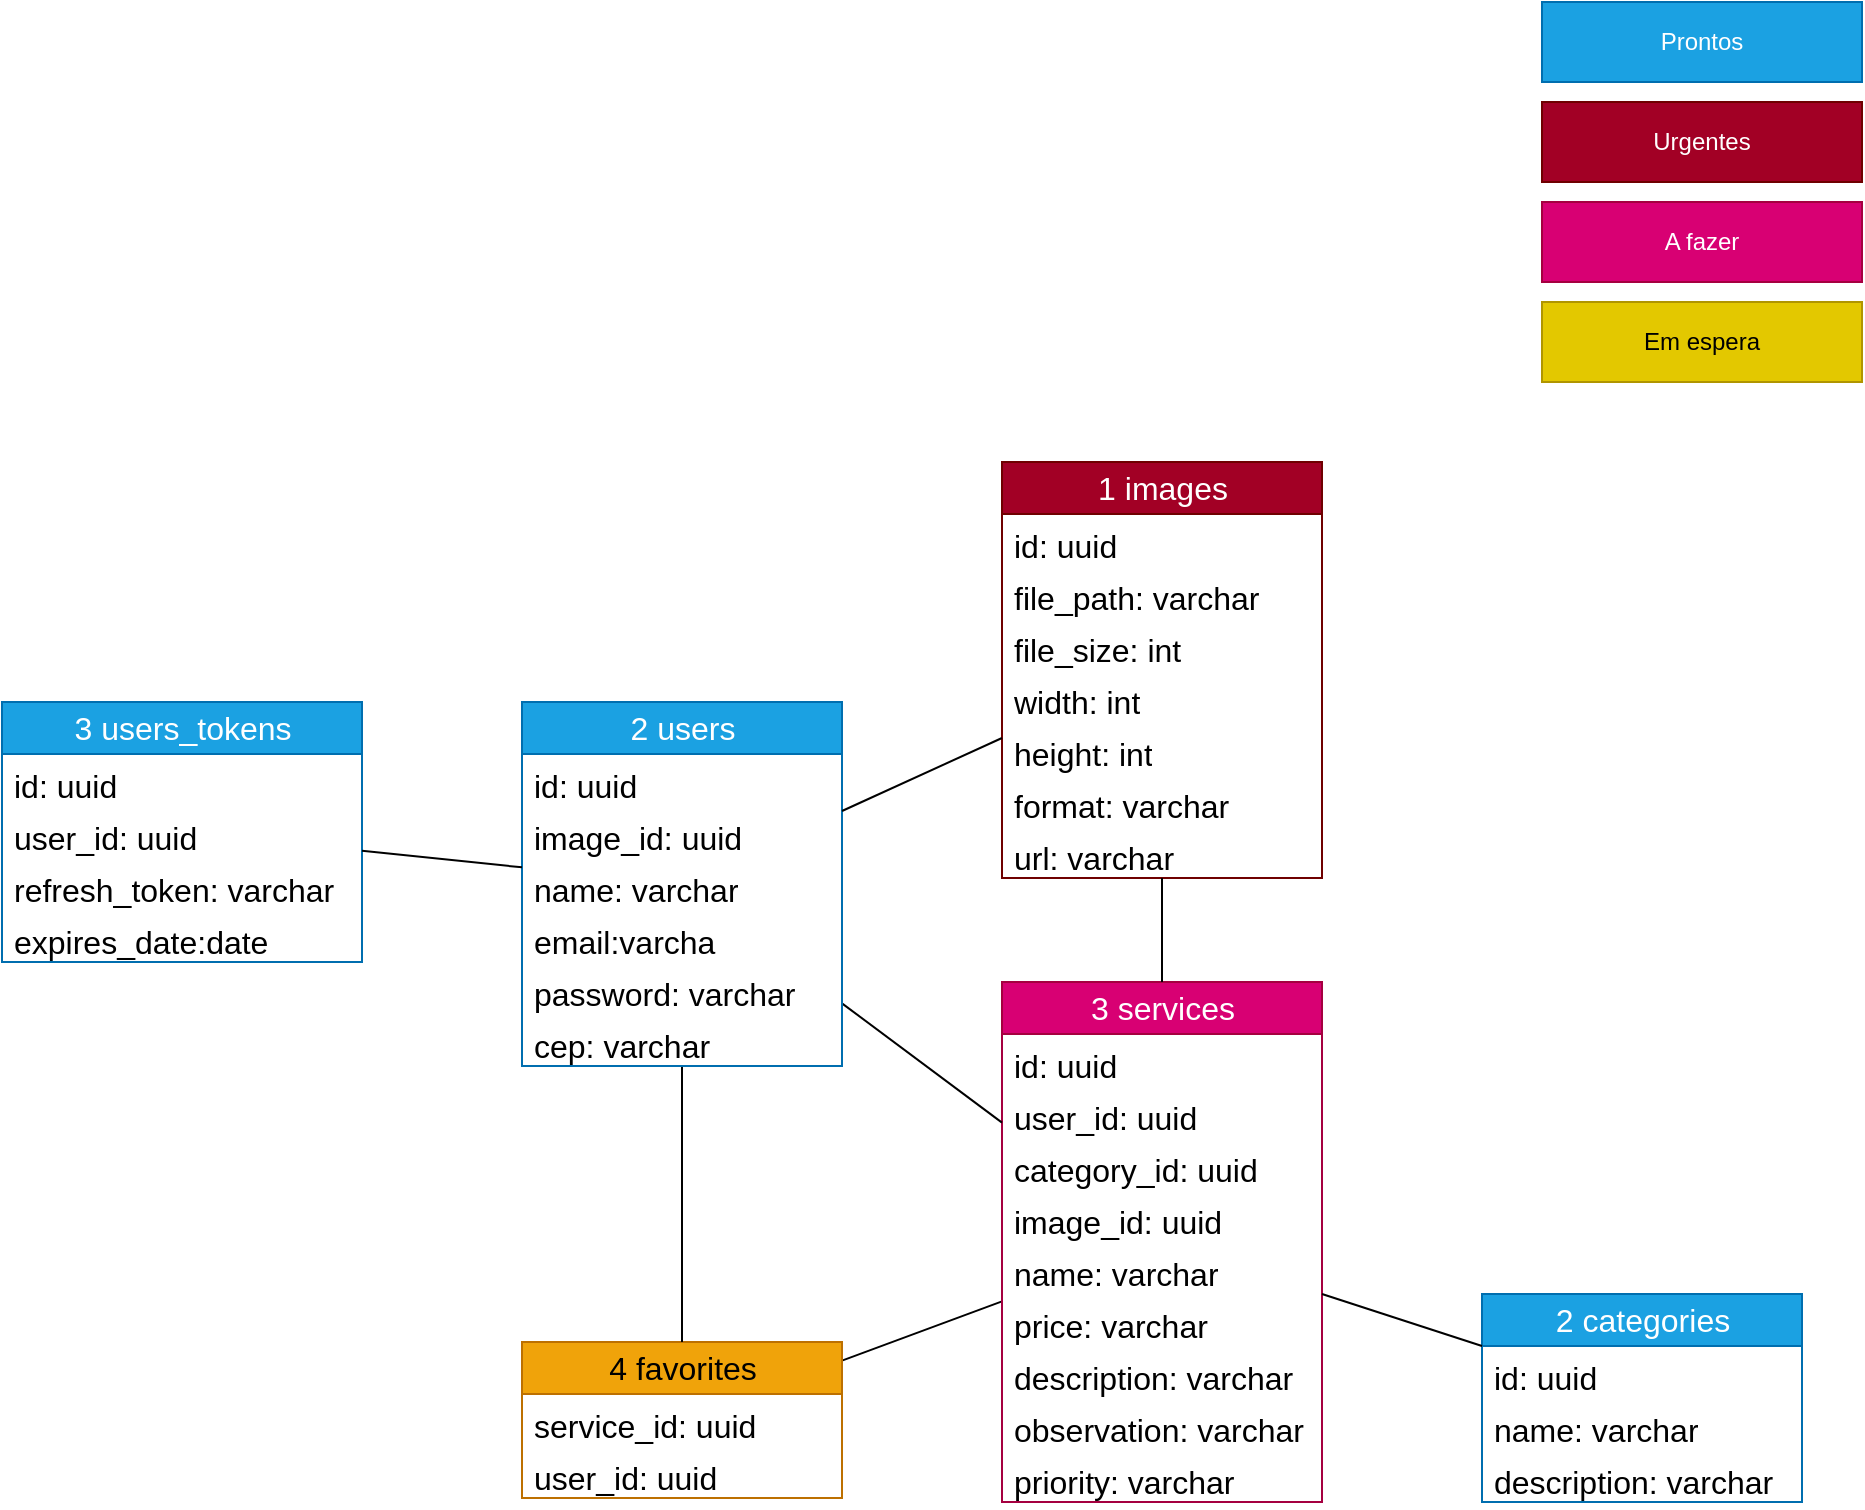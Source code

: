 <mxfile version="21.2.3" type="device">
  <diagram id="C5RBs43oDa-KdzZeNtuy" name="Page-1">
    <mxGraphModel dx="1257" dy="634" grid="1" gridSize="10" guides="1" tooltips="1" connect="1" arrows="1" fold="1" page="1" pageScale="1" pageWidth="1000" pageHeight="1000" math="0" shadow="0">
      <root>
        <mxCell id="WIyWlLk6GJQsqaUBKTNV-0" />
        <mxCell id="WIyWlLk6GJQsqaUBKTNV-1" parent="WIyWlLk6GJQsqaUBKTNV-0" />
        <mxCell id="Oy3YPZILx3Vt_OWlaft2-23" style="edgeStyle=none;curved=1;rounded=0;orthogonalLoop=1;jettySize=auto;html=1;fontSize=12;startSize=8;endSize=8;endArrow=none;endFill=0;" parent="WIyWlLk6GJQsqaUBKTNV-1" source="Oy3YPZILx3Vt_OWlaft2-8" target="Oy3YPZILx3Vt_OWlaft2-12" edge="1">
          <mxGeometry relative="1" as="geometry" />
        </mxCell>
        <mxCell id="Oy3YPZILx3Vt_OWlaft2-8" value="4 favorites" style="swimlane;fontStyle=0;childLayout=stackLayout;horizontal=1;startSize=26;fillColor=#f0a30a;horizontalStack=0;resizeParent=1;resizeParentMax=0;resizeLast=0;collapsible=1;marginBottom=0;html=1;fontSize=16;strokeColor=#BD7000;fontColor=#000000;" parent="WIyWlLk6GJQsqaUBKTNV-1" vertex="1">
          <mxGeometry x="320" y="680" width="160" height="78" as="geometry" />
        </mxCell>
        <mxCell id="Oy3YPZILx3Vt_OWlaft2-10" value="service_id: uuid" style="text;strokeColor=none;fillColor=none;align=left;verticalAlign=top;spacingLeft=4;spacingRight=4;overflow=hidden;rotatable=0;points=[[0,0.5],[1,0.5]];portConstraint=eastwest;whiteSpace=wrap;html=1;fontSize=16;" parent="Oy3YPZILx3Vt_OWlaft2-8" vertex="1">
          <mxGeometry y="26" width="160" height="26" as="geometry" />
        </mxCell>
        <mxCell id="Oy3YPZILx3Vt_OWlaft2-9" value="user_id: uuid" style="text;strokeColor=none;fillColor=none;align=left;verticalAlign=top;spacingLeft=4;spacingRight=4;overflow=hidden;rotatable=0;points=[[0,0.5],[1,0.5]];portConstraint=eastwest;whiteSpace=wrap;html=1;fontSize=16;" parent="Oy3YPZILx3Vt_OWlaft2-8" vertex="1">
          <mxGeometry y="52" width="160" height="26" as="geometry" />
        </mxCell>
        <mxCell id="Oy3YPZILx3Vt_OWlaft2-12" value="3 services" style="swimlane;fontStyle=0;childLayout=stackLayout;horizontal=1;startSize=26;fillColor=#d80073;horizontalStack=0;resizeParent=1;resizeParentMax=0;resizeLast=0;collapsible=1;marginBottom=0;html=1;fontSize=16;fontColor=#ffffff;strokeColor=#A50040;" parent="WIyWlLk6GJQsqaUBKTNV-1" vertex="1">
          <mxGeometry x="560" y="500" width="160" height="260" as="geometry">
            <mxRectangle x="360" y="280" width="100" height="30" as="alternateBounds" />
          </mxGeometry>
        </mxCell>
        <mxCell id="Oy3YPZILx3Vt_OWlaft2-13" value="id: uuid" style="text;strokeColor=none;fillColor=none;align=left;verticalAlign=top;spacingLeft=4;spacingRight=4;overflow=hidden;rotatable=0;points=[[0,0.5],[1,0.5]];portConstraint=eastwest;whiteSpace=wrap;html=1;fontSize=16;" parent="Oy3YPZILx3Vt_OWlaft2-12" vertex="1">
          <mxGeometry y="26" width="160" height="26" as="geometry" />
        </mxCell>
        <mxCell id="Oy3YPZILx3Vt_OWlaft2-14" value="user_id: uuid" style="text;strokeColor=none;fillColor=none;align=left;verticalAlign=top;spacingLeft=4;spacingRight=4;overflow=hidden;rotatable=0;points=[[0,0.5],[1,0.5]];portConstraint=eastwest;whiteSpace=wrap;html=1;fontSize=16;" parent="Oy3YPZILx3Vt_OWlaft2-12" vertex="1">
          <mxGeometry y="52" width="160" height="26" as="geometry" />
        </mxCell>
        <mxCell id="Oy3YPZILx3Vt_OWlaft2-29" value="category_id: uuid" style="text;strokeColor=none;fillColor=none;align=left;verticalAlign=top;spacingLeft=4;spacingRight=4;overflow=hidden;rotatable=0;points=[[0,0.5],[1,0.5]];portConstraint=eastwest;whiteSpace=wrap;html=1;fontSize=16;" parent="Oy3YPZILx3Vt_OWlaft2-12" vertex="1">
          <mxGeometry y="78" width="160" height="26" as="geometry" />
        </mxCell>
        <mxCell id="BLgZC4VxBXz69z9acw5b-19" value="image_id: uuid" style="text;strokeColor=none;fillColor=none;align=left;verticalAlign=top;spacingLeft=4;spacingRight=4;overflow=hidden;rotatable=0;points=[[0,0.5],[1,0.5]];portConstraint=eastwest;whiteSpace=wrap;html=1;fontSize=16;" parent="Oy3YPZILx3Vt_OWlaft2-12" vertex="1">
          <mxGeometry y="104" width="160" height="26" as="geometry" />
        </mxCell>
        <mxCell id="Oy3YPZILx3Vt_OWlaft2-15" value="name: varchar" style="text;strokeColor=none;fillColor=none;align=left;verticalAlign=top;spacingLeft=4;spacingRight=4;overflow=hidden;rotatable=0;points=[[0,0.5],[1,0.5]];portConstraint=eastwest;whiteSpace=wrap;html=1;fontSize=16;" parent="Oy3YPZILx3Vt_OWlaft2-12" vertex="1">
          <mxGeometry y="130" width="160" height="26" as="geometry" />
        </mxCell>
        <mxCell id="Oy3YPZILx3Vt_OWlaft2-30" value="price: varchar" style="text;strokeColor=none;fillColor=none;align=left;verticalAlign=top;spacingLeft=4;spacingRight=4;overflow=hidden;rotatable=0;points=[[0,0.5],[1,0.5]];portConstraint=eastwest;whiteSpace=wrap;html=1;fontSize=16;" parent="Oy3YPZILx3Vt_OWlaft2-12" vertex="1">
          <mxGeometry y="156" width="160" height="26" as="geometry" />
        </mxCell>
        <mxCell id="Oy3YPZILx3Vt_OWlaft2-33" value="description: varchar" style="text;strokeColor=none;fillColor=none;align=left;verticalAlign=top;spacingLeft=4;spacingRight=4;overflow=hidden;rotatable=0;points=[[0,0.5],[1,0.5]];portConstraint=eastwest;whiteSpace=wrap;html=1;fontSize=16;" parent="Oy3YPZILx3Vt_OWlaft2-12" vertex="1">
          <mxGeometry y="182" width="160" height="26" as="geometry" />
        </mxCell>
        <mxCell id="Oy3YPZILx3Vt_OWlaft2-34" value="observation: varchar" style="text;strokeColor=none;fillColor=none;align=left;verticalAlign=top;spacingLeft=4;spacingRight=4;overflow=hidden;rotatable=0;points=[[0,0.5],[1,0.5]];portConstraint=eastwest;whiteSpace=wrap;html=1;fontSize=16;" parent="Oy3YPZILx3Vt_OWlaft2-12" vertex="1">
          <mxGeometry y="208" width="160" height="26" as="geometry" />
        </mxCell>
        <mxCell id="Oy3YPZILx3Vt_OWlaft2-35" value="priority: varchar" style="text;strokeColor=none;fillColor=none;align=left;verticalAlign=top;spacingLeft=4;spacingRight=4;overflow=hidden;rotatable=0;points=[[0,0.5],[1,0.5]];portConstraint=eastwest;whiteSpace=wrap;html=1;fontSize=16;" parent="Oy3YPZILx3Vt_OWlaft2-12" vertex="1">
          <mxGeometry y="234" width="160" height="26" as="geometry" />
        </mxCell>
        <mxCell id="Oy3YPZILx3Vt_OWlaft2-20" style="edgeStyle=none;curved=1;rounded=0;orthogonalLoop=1;jettySize=auto;html=1;fontSize=12;startSize=8;endSize=8;endArrow=none;endFill=0;" parent="WIyWlLk6GJQsqaUBKTNV-1" source="Oy3YPZILx3Vt_OWlaft2-16" target="Oy3YPZILx3Vt_OWlaft2-12" edge="1">
          <mxGeometry relative="1" as="geometry" />
        </mxCell>
        <mxCell id="Oy3YPZILx3Vt_OWlaft2-22" style="edgeStyle=none;curved=1;rounded=0;orthogonalLoop=1;jettySize=auto;html=1;fontSize=12;startSize=8;endSize=8;endArrow=none;endFill=0;" parent="WIyWlLk6GJQsqaUBKTNV-1" source="Oy3YPZILx3Vt_OWlaft2-16" target="Oy3YPZILx3Vt_OWlaft2-8" edge="1">
          <mxGeometry relative="1" as="geometry" />
        </mxCell>
        <mxCell id="Oy3YPZILx3Vt_OWlaft2-16" value="2 users" style="swimlane;fontStyle=0;childLayout=stackLayout;horizontal=1;startSize=26;fillColor=#1ba1e2;horizontalStack=0;resizeParent=1;resizeParentMax=0;resizeLast=0;collapsible=1;marginBottom=0;html=1;fontSize=16;fontColor=#ffffff;strokeColor=#006EAF;" parent="WIyWlLk6GJQsqaUBKTNV-1" vertex="1">
          <mxGeometry x="320" y="360" width="160" height="182" as="geometry" />
        </mxCell>
        <mxCell id="Oy3YPZILx3Vt_OWlaft2-17" value="id: uuid" style="text;strokeColor=none;fillColor=none;align=left;verticalAlign=top;spacingLeft=4;spacingRight=4;overflow=hidden;rotatable=0;points=[[0,0.5],[1,0.5]];portConstraint=eastwest;whiteSpace=wrap;html=1;fontSize=16;" parent="Oy3YPZILx3Vt_OWlaft2-16" vertex="1">
          <mxGeometry y="26" width="160" height="26" as="geometry" />
        </mxCell>
        <mxCell id="Oy3YPZILx3Vt_OWlaft2-37" value="image_id: uuid" style="text;strokeColor=none;fillColor=none;align=left;verticalAlign=top;spacingLeft=4;spacingRight=4;overflow=hidden;rotatable=0;points=[[0,0.5],[1,0.5]];portConstraint=eastwest;whiteSpace=wrap;html=1;fontSize=16;" parent="Oy3YPZILx3Vt_OWlaft2-16" vertex="1">
          <mxGeometry y="52" width="160" height="26" as="geometry" />
        </mxCell>
        <mxCell id="Oy3YPZILx3Vt_OWlaft2-38" value="name: varchar" style="text;strokeColor=none;fillColor=none;align=left;verticalAlign=top;spacingLeft=4;spacingRight=4;overflow=hidden;rotatable=0;points=[[0,0.5],[1,0.5]];portConstraint=eastwest;whiteSpace=wrap;html=1;fontSize=16;" parent="Oy3YPZILx3Vt_OWlaft2-16" vertex="1">
          <mxGeometry y="78" width="160" height="26" as="geometry" />
        </mxCell>
        <mxCell id="Oy3YPZILx3Vt_OWlaft2-18" value="email:varcha" style="text;strokeColor=none;fillColor=none;align=left;verticalAlign=top;spacingLeft=4;spacingRight=4;overflow=hidden;rotatable=0;points=[[0,0.5],[1,0.5]];portConstraint=eastwest;whiteSpace=wrap;html=1;fontSize=16;" parent="Oy3YPZILx3Vt_OWlaft2-16" vertex="1">
          <mxGeometry y="104" width="160" height="26" as="geometry" />
        </mxCell>
        <mxCell id="Oy3YPZILx3Vt_OWlaft2-19" value="password: varchar" style="text;strokeColor=none;fillColor=none;align=left;verticalAlign=top;spacingLeft=4;spacingRight=4;overflow=hidden;rotatable=0;points=[[0,0.5],[1,0.5]];portConstraint=eastwest;whiteSpace=wrap;html=1;fontSize=16;" parent="Oy3YPZILx3Vt_OWlaft2-16" vertex="1">
          <mxGeometry y="130" width="160" height="26" as="geometry" />
        </mxCell>
        <mxCell id="Oy3YPZILx3Vt_OWlaft2-39" value="cep: varchar" style="text;strokeColor=none;fillColor=none;align=left;verticalAlign=top;spacingLeft=4;spacingRight=4;overflow=hidden;rotatable=0;points=[[0,0.5],[1,0.5]];portConstraint=eastwest;whiteSpace=wrap;html=1;fontSize=16;" parent="Oy3YPZILx3Vt_OWlaft2-16" vertex="1">
          <mxGeometry y="156" width="160" height="26" as="geometry" />
        </mxCell>
        <mxCell id="Oy3YPZILx3Vt_OWlaft2-24" value="2 categories" style="swimlane;fontStyle=0;childLayout=stackLayout;horizontal=1;startSize=26;fillColor=#1ba1e2;horizontalStack=0;resizeParent=1;resizeParentMax=0;resizeLast=0;collapsible=1;marginBottom=0;html=1;fontSize=16;fontColor=#ffffff;strokeColor=#006EAF;" parent="WIyWlLk6GJQsqaUBKTNV-1" vertex="1">
          <mxGeometry x="800" y="656" width="160" height="104" as="geometry" />
        </mxCell>
        <mxCell id="Oy3YPZILx3Vt_OWlaft2-25" value="id: uuid" style="text;strokeColor=none;fillColor=none;align=left;verticalAlign=top;spacingLeft=4;spacingRight=4;overflow=hidden;rotatable=0;points=[[0,0.5],[1,0.5]];portConstraint=eastwest;whiteSpace=wrap;html=1;fontSize=16;" parent="Oy3YPZILx3Vt_OWlaft2-24" vertex="1">
          <mxGeometry y="26" width="160" height="26" as="geometry" />
        </mxCell>
        <mxCell id="Oy3YPZILx3Vt_OWlaft2-26" value="name: varchar" style="text;strokeColor=none;fillColor=none;align=left;verticalAlign=top;spacingLeft=4;spacingRight=4;overflow=hidden;rotatable=0;points=[[0,0.5],[1,0.5]];portConstraint=eastwest;whiteSpace=wrap;html=1;fontSize=16;" parent="Oy3YPZILx3Vt_OWlaft2-24" vertex="1">
          <mxGeometry y="52" width="160" height="26" as="geometry" />
        </mxCell>
        <mxCell id="GnTnQiF66C-3UX7HNab8-1" value="description: varchar" style="text;strokeColor=none;fillColor=none;align=left;verticalAlign=top;spacingLeft=4;spacingRight=4;overflow=hidden;rotatable=0;points=[[0,0.5],[1,0.5]];portConstraint=eastwest;whiteSpace=wrap;html=1;fontSize=16;" parent="Oy3YPZILx3Vt_OWlaft2-24" vertex="1">
          <mxGeometry y="78" width="160" height="26" as="geometry" />
        </mxCell>
        <mxCell id="Oy3YPZILx3Vt_OWlaft2-28" style="edgeStyle=none;curved=1;rounded=0;orthogonalLoop=1;jettySize=auto;html=1;fontSize=12;startSize=8;endSize=8;endArrow=none;endFill=0;" parent="WIyWlLk6GJQsqaUBKTNV-1" source="Oy3YPZILx3Vt_OWlaft2-12" target="Oy3YPZILx3Vt_OWlaft2-24" edge="1">
          <mxGeometry relative="1" as="geometry">
            <mxPoint x="490" y="587" as="sourcePoint" />
            <mxPoint x="570" y="587" as="targetPoint" />
          </mxGeometry>
        </mxCell>
        <mxCell id="BLgZC4VxBXz69z9acw5b-0" value="3 users_tokens" style="swimlane;fontStyle=0;childLayout=stackLayout;horizontal=1;startSize=26;fillColor=#1ba1e2;horizontalStack=0;resizeParent=1;resizeParentMax=0;resizeLast=0;collapsible=1;marginBottom=0;html=1;fontSize=16;fontColor=#ffffff;strokeColor=#006EAF;" parent="WIyWlLk6GJQsqaUBKTNV-1" vertex="1">
          <mxGeometry x="60" y="360" width="180" height="130" as="geometry" />
        </mxCell>
        <mxCell id="BLgZC4VxBXz69z9acw5b-1" value="id: uuid" style="text;strokeColor=none;fillColor=none;align=left;verticalAlign=top;spacingLeft=4;spacingRight=4;overflow=hidden;rotatable=0;points=[[0,0.5],[1,0.5]];portConstraint=eastwest;whiteSpace=wrap;html=1;fontSize=16;" parent="BLgZC4VxBXz69z9acw5b-0" vertex="1">
          <mxGeometry y="26" width="180" height="26" as="geometry" />
        </mxCell>
        <mxCell id="BLgZC4VxBXz69z9acw5b-7" value="user_id: uuid" style="text;strokeColor=none;fillColor=none;align=left;verticalAlign=top;spacingLeft=4;spacingRight=4;overflow=hidden;rotatable=0;points=[[0,0.5],[1,0.5]];portConstraint=eastwest;whiteSpace=wrap;html=1;fontSize=16;" parent="BLgZC4VxBXz69z9acw5b-0" vertex="1">
          <mxGeometry y="52" width="180" height="26" as="geometry" />
        </mxCell>
        <mxCell id="BLgZC4VxBXz69z9acw5b-3" value="refresh_token: varchar" style="text;strokeColor=none;fillColor=none;align=left;verticalAlign=top;spacingLeft=4;spacingRight=4;overflow=hidden;rotatable=0;points=[[0,0.5],[1,0.5]];portConstraint=eastwest;whiteSpace=wrap;html=1;fontSize=16;" parent="BLgZC4VxBXz69z9acw5b-0" vertex="1">
          <mxGeometry y="78" width="180" height="26" as="geometry" />
        </mxCell>
        <mxCell id="BLgZC4VxBXz69z9acw5b-4" value="expires_date:date" style="text;strokeColor=none;fillColor=none;align=left;verticalAlign=top;spacingLeft=4;spacingRight=4;overflow=hidden;rotatable=0;points=[[0,0.5],[1,0.5]];portConstraint=eastwest;whiteSpace=wrap;html=1;fontSize=16;" parent="BLgZC4VxBXz69z9acw5b-0" vertex="1">
          <mxGeometry y="104" width="180" height="26" as="geometry" />
        </mxCell>
        <mxCell id="BLgZC4VxBXz69z9acw5b-8" style="edgeStyle=none;curved=1;rounded=0;orthogonalLoop=1;jettySize=auto;html=1;fontSize=12;startSize=8;endSize=8;endArrow=none;endFill=0;" parent="WIyWlLk6GJQsqaUBKTNV-1" source="BLgZC4VxBXz69z9acw5b-0" target="Oy3YPZILx3Vt_OWlaft2-16" edge="1">
          <mxGeometry relative="1" as="geometry">
            <mxPoint x="490" y="526" as="sourcePoint" />
            <mxPoint x="370" y="385" as="targetPoint" />
          </mxGeometry>
        </mxCell>
        <mxCell id="BLgZC4VxBXz69z9acw5b-9" value="1 images" style="swimlane;fontStyle=0;childLayout=stackLayout;horizontal=1;startSize=26;fillColor=#a20025;horizontalStack=0;resizeParent=1;resizeParentMax=0;resizeLast=0;collapsible=1;marginBottom=0;html=1;fontSize=16;fontColor=#ffffff;strokeColor=#6F0000;" parent="WIyWlLk6GJQsqaUBKTNV-1" vertex="1">
          <mxGeometry x="560" y="240" width="160" height="208" as="geometry" />
        </mxCell>
        <mxCell id="BLgZC4VxBXz69z9acw5b-10" value="id: uuid" style="text;strokeColor=none;fillColor=none;align=left;verticalAlign=top;spacingLeft=4;spacingRight=4;overflow=hidden;rotatable=0;points=[[0,0.5],[1,0.5]];portConstraint=eastwest;whiteSpace=wrap;html=1;fontSize=16;" parent="BLgZC4VxBXz69z9acw5b-9" vertex="1">
          <mxGeometry y="26" width="160" height="26" as="geometry" />
        </mxCell>
        <mxCell id="BLgZC4VxBXz69z9acw5b-11" value="file_path: varchar" style="text;strokeColor=none;fillColor=none;align=left;verticalAlign=top;spacingLeft=4;spacingRight=4;overflow=hidden;rotatable=0;points=[[0,0.5],[1,0.5]];portConstraint=eastwest;whiteSpace=wrap;html=1;fontSize=16;" parent="BLgZC4VxBXz69z9acw5b-9" vertex="1">
          <mxGeometry y="52" width="160" height="26" as="geometry" />
        </mxCell>
        <mxCell id="BLgZC4VxBXz69z9acw5b-16" value="file_size: int" style="text;strokeColor=none;fillColor=none;align=left;verticalAlign=top;spacingLeft=4;spacingRight=4;overflow=hidden;rotatable=0;points=[[0,0.5],[1,0.5]];portConstraint=eastwest;whiteSpace=wrap;html=1;fontSize=16;" parent="BLgZC4VxBXz69z9acw5b-9" vertex="1">
          <mxGeometry y="78" width="160" height="26" as="geometry" />
        </mxCell>
        <mxCell id="BLgZC4VxBXz69z9acw5b-17" value=" width: int" style="text;strokeColor=none;fillColor=none;align=left;verticalAlign=top;spacingLeft=4;spacingRight=4;overflow=hidden;rotatable=0;points=[[0,0.5],[1,0.5]];portConstraint=eastwest;whiteSpace=wrap;html=1;fontSize=16;" parent="BLgZC4VxBXz69z9acw5b-9" vertex="1">
          <mxGeometry y="104" width="160" height="26" as="geometry" />
        </mxCell>
        <mxCell id="BLgZC4VxBXz69z9acw5b-18" value="  height: int" style="text;strokeColor=none;fillColor=none;align=left;verticalAlign=top;spacingLeft=4;spacingRight=4;overflow=hidden;rotatable=0;points=[[0,0.5],[1,0.5]];portConstraint=eastwest;whiteSpace=wrap;html=1;fontSize=16;" parent="BLgZC4VxBXz69z9acw5b-9" vertex="1">
          <mxGeometry y="130" width="160" height="26" as="geometry" />
        </mxCell>
        <mxCell id="BLgZC4VxBXz69z9acw5b-15" value="format: varchar" style="text;strokeColor=none;fillColor=none;align=left;verticalAlign=top;spacingLeft=4;spacingRight=4;overflow=hidden;rotatable=0;points=[[0,0.5],[1,0.5]];portConstraint=eastwest;whiteSpace=wrap;html=1;fontSize=16;" parent="BLgZC4VxBXz69z9acw5b-9" vertex="1">
          <mxGeometry y="156" width="160" height="26" as="geometry" />
        </mxCell>
        <mxCell id="BLgZC4VxBXz69z9acw5b-12" value="url: varchar" style="text;strokeColor=none;fillColor=none;align=left;verticalAlign=top;spacingLeft=4;spacingRight=4;overflow=hidden;rotatable=0;points=[[0,0.5],[1,0.5]];portConstraint=eastwest;whiteSpace=wrap;html=1;fontSize=16;" parent="BLgZC4VxBXz69z9acw5b-9" vertex="1">
          <mxGeometry y="182" width="160" height="26" as="geometry" />
        </mxCell>
        <mxCell id="BLgZC4VxBXz69z9acw5b-13" style="edgeStyle=none;curved=1;rounded=0;orthogonalLoop=1;jettySize=auto;html=1;fontSize=12;startSize=8;endSize=8;endArrow=none;endFill=0;" parent="WIyWlLk6GJQsqaUBKTNV-1" source="Oy3YPZILx3Vt_OWlaft2-12" target="BLgZC4VxBXz69z9acw5b-9" edge="1">
          <mxGeometry relative="1" as="geometry">
            <mxPoint x="730" y="671" as="sourcePoint" />
            <mxPoint x="640" y="443" as="targetPoint" />
          </mxGeometry>
        </mxCell>
        <mxCell id="BLgZC4VxBXz69z9acw5b-14" style="edgeStyle=none;curved=1;rounded=0;orthogonalLoop=1;jettySize=auto;html=1;fontSize=12;startSize=8;endSize=8;endArrow=none;endFill=0;" parent="WIyWlLk6GJQsqaUBKTNV-1" target="Oy3YPZILx3Vt_OWlaft2-16" edge="1">
          <mxGeometry relative="1" as="geometry">
            <mxPoint x="560" y="378.0" as="sourcePoint" />
            <mxPoint x="820" y="707" as="targetPoint" />
          </mxGeometry>
        </mxCell>
        <mxCell id="JdBBxckKeVHXsgn3cajS-23" value="Prontos" style="rounded=0;whiteSpace=wrap;html=1;fillColor=#1ba1e2;strokeColor=#006EAF;fontColor=#ffffff;" parent="WIyWlLk6GJQsqaUBKTNV-1" vertex="1">
          <mxGeometry x="830" y="10" width="160" height="40" as="geometry" />
        </mxCell>
        <mxCell id="JdBBxckKeVHXsgn3cajS-24" value="Urgentes" style="rounded=0;whiteSpace=wrap;html=1;fillColor=#a20025;strokeColor=#6F0000;fontColor=#ffffff;" parent="WIyWlLk6GJQsqaUBKTNV-1" vertex="1">
          <mxGeometry x="830" y="60" width="160" height="40" as="geometry" />
        </mxCell>
        <mxCell id="JdBBxckKeVHXsgn3cajS-25" value="A fazer" style="rounded=0;whiteSpace=wrap;html=1;fillColor=#d80073;strokeColor=#A50040;fontColor=#ffffff;" parent="WIyWlLk6GJQsqaUBKTNV-1" vertex="1">
          <mxGeometry x="830" y="110" width="160" height="40" as="geometry" />
        </mxCell>
        <mxCell id="JdBBxckKeVHXsgn3cajS-26" value="Em espera" style="rounded=0;whiteSpace=wrap;html=1;fillColor=#e3c800;strokeColor=#B09500;fontColor=#000000;" parent="WIyWlLk6GJQsqaUBKTNV-1" vertex="1">
          <mxGeometry x="830" y="160" width="160" height="40" as="geometry" />
        </mxCell>
      </root>
    </mxGraphModel>
  </diagram>
</mxfile>
